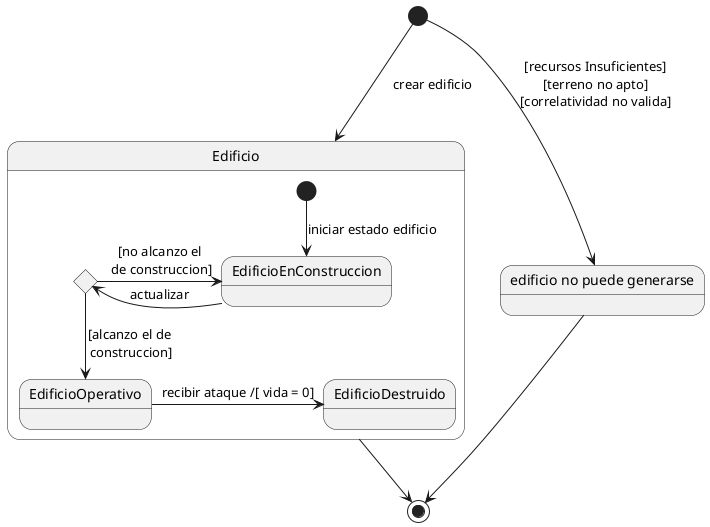 @startuml
[*] --> Edificio :crear edificio
state EdificioNoPuedeGenerarse as "edificio no puede generarse"
[*] --> EdificioNoPuedeGenerarse :[recursos Insuficientes]\n[terreno no apto]\n[correlatividad no valida]
EdificioNoPuedeGenerarse --> [*]

state Edificio{
[*]--> EdificioEnConstruccion :iniciar estado edificio
state decicion <<choice>>
decicion -> EdificioEnConstruccion :[no alcanzo el\n de construccion]

EdificioEnConstruccion -> decicion : actualizar
decicion --> EdificioOperativo :[alcanzo el de\n construccion]
EdificioOperativo -> EdificioDestruido: recibir ataque /[ vida = 0]
}

Edificio --> [*]
@enduml